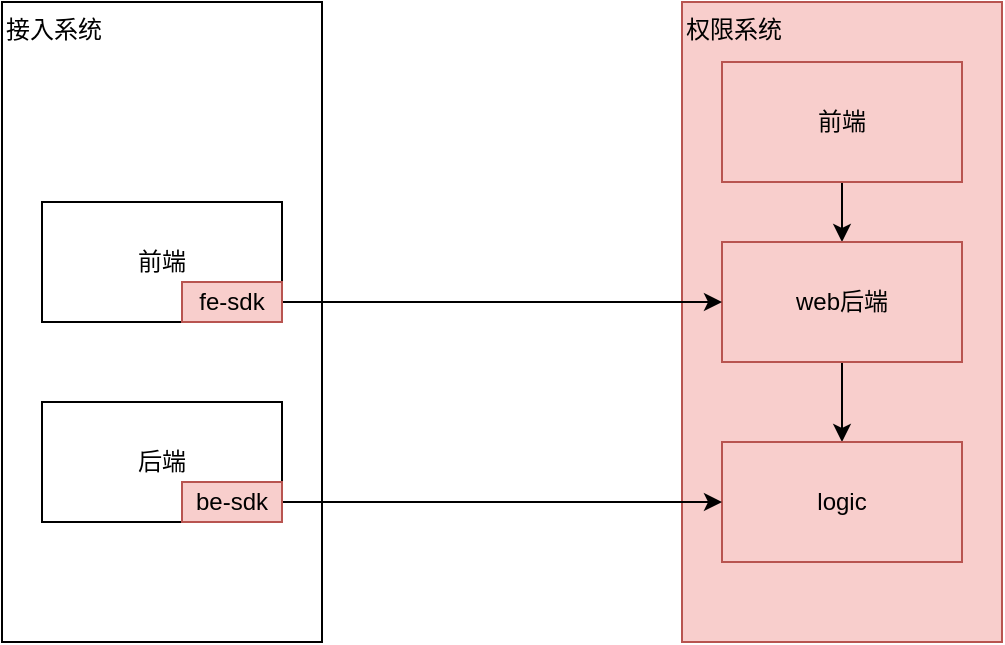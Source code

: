 <mxfile version="16.5.6" type="github">
  <diagram id="C5RBs43oDa-KdzZeNtuy" name="Page-1">
    <mxGraphModel dx="1383" dy="771" grid="1" gridSize="10" guides="1" tooltips="1" connect="1" arrows="1" fold="1" page="1" pageScale="1" pageWidth="827" pageHeight="1169" math="0" shadow="0">
      <root>
        <mxCell id="WIyWlLk6GJQsqaUBKTNV-0" />
        <mxCell id="WIyWlLk6GJQsqaUBKTNV-1" parent="WIyWlLk6GJQsqaUBKTNV-0" />
        <mxCell id="h7uXQDp0GqASo1qzOiVB-3" value="接入系统" style="rounded=0;whiteSpace=wrap;html=1;align=left;verticalAlign=top;" vertex="1" parent="WIyWlLk6GJQsqaUBKTNV-1">
          <mxGeometry x="50" y="100" width="160" height="320" as="geometry" />
        </mxCell>
        <mxCell id="h7uXQDp0GqASo1qzOiVB-4" value="前端" style="rounded=0;whiteSpace=wrap;html=1;" vertex="1" parent="WIyWlLk6GJQsqaUBKTNV-1">
          <mxGeometry x="70" y="200" width="120" height="60" as="geometry" />
        </mxCell>
        <mxCell id="h7uXQDp0GqASo1qzOiVB-5" value="后端" style="rounded=0;whiteSpace=wrap;html=1;" vertex="1" parent="WIyWlLk6GJQsqaUBKTNV-1">
          <mxGeometry x="70" y="300" width="120" height="60" as="geometry" />
        </mxCell>
        <mxCell id="h7uXQDp0GqASo1qzOiVB-7" value="权限系统" style="rounded=0;whiteSpace=wrap;html=1;align=left;verticalAlign=top;fillColor=#f8cecc;strokeColor=#b85450;" vertex="1" parent="WIyWlLk6GJQsqaUBKTNV-1">
          <mxGeometry x="390" y="100" width="160" height="320" as="geometry" />
        </mxCell>
        <mxCell id="h7uXQDp0GqASo1qzOiVB-21" style="edgeStyle=orthogonalEdgeStyle;rounded=0;orthogonalLoop=1;jettySize=auto;html=1;exitX=0.5;exitY=1;exitDx=0;exitDy=0;entryX=0.5;entryY=0;entryDx=0;entryDy=0;" edge="1" parent="WIyWlLk6GJQsqaUBKTNV-1" source="h7uXQDp0GqASo1qzOiVB-8" target="h7uXQDp0GqASo1qzOiVB-9">
          <mxGeometry relative="1" as="geometry" />
        </mxCell>
        <mxCell id="h7uXQDp0GqASo1qzOiVB-8" value="前端" style="rounded=0;whiteSpace=wrap;html=1;fillColor=#f8cecc;strokeColor=#b85450;" vertex="1" parent="WIyWlLk6GJQsqaUBKTNV-1">
          <mxGeometry x="410" y="130" width="120" height="60" as="geometry" />
        </mxCell>
        <mxCell id="h7uXQDp0GqASo1qzOiVB-18" value="" style="edgeStyle=orthogonalEdgeStyle;rounded=0;orthogonalLoop=1;jettySize=auto;html=1;" edge="1" parent="WIyWlLk6GJQsqaUBKTNV-1" source="h7uXQDp0GqASo1qzOiVB-9" target="h7uXQDp0GqASo1qzOiVB-10">
          <mxGeometry relative="1" as="geometry" />
        </mxCell>
        <mxCell id="h7uXQDp0GqASo1qzOiVB-9" value="web后端" style="rounded=0;whiteSpace=wrap;html=1;fillColor=#f8cecc;strokeColor=#b85450;" vertex="1" parent="WIyWlLk6GJQsqaUBKTNV-1">
          <mxGeometry x="410" y="220" width="120" height="60" as="geometry" />
        </mxCell>
        <mxCell id="h7uXQDp0GqASo1qzOiVB-10" value="logic" style="rounded=0;whiteSpace=wrap;html=1;fillColor=#f8cecc;strokeColor=#b85450;" vertex="1" parent="WIyWlLk6GJQsqaUBKTNV-1">
          <mxGeometry x="410" y="320" width="120" height="60" as="geometry" />
        </mxCell>
        <mxCell id="h7uXQDp0GqASo1qzOiVB-22" style="edgeStyle=orthogonalEdgeStyle;rounded=0;orthogonalLoop=1;jettySize=auto;html=1;entryX=0;entryY=0.5;entryDx=0;entryDy=0;" edge="1" parent="WIyWlLk6GJQsqaUBKTNV-1" source="h7uXQDp0GqASo1qzOiVB-11" target="h7uXQDp0GqASo1qzOiVB-9">
          <mxGeometry relative="1" as="geometry" />
        </mxCell>
        <mxCell id="h7uXQDp0GqASo1qzOiVB-11" value="fe-sdk" style="rounded=0;whiteSpace=wrap;html=1;fillColor=#f8cecc;strokeColor=#b85450;" vertex="1" parent="WIyWlLk6GJQsqaUBKTNV-1">
          <mxGeometry x="140" y="240" width="50" height="20" as="geometry" />
        </mxCell>
        <mxCell id="h7uXQDp0GqASo1qzOiVB-23" style="edgeStyle=orthogonalEdgeStyle;rounded=0;orthogonalLoop=1;jettySize=auto;html=1;entryX=0;entryY=0.5;entryDx=0;entryDy=0;" edge="1" parent="WIyWlLk6GJQsqaUBKTNV-1" source="h7uXQDp0GqASo1qzOiVB-12" target="h7uXQDp0GqASo1qzOiVB-10">
          <mxGeometry relative="1" as="geometry" />
        </mxCell>
        <mxCell id="h7uXQDp0GqASo1qzOiVB-12" value="be-sdk" style="rounded=0;whiteSpace=wrap;html=1;fillColor=#f8cecc;strokeColor=#b85450;" vertex="1" parent="WIyWlLk6GJQsqaUBKTNV-1">
          <mxGeometry x="140" y="340" width="50" height="20" as="geometry" />
        </mxCell>
      </root>
    </mxGraphModel>
  </diagram>
</mxfile>
